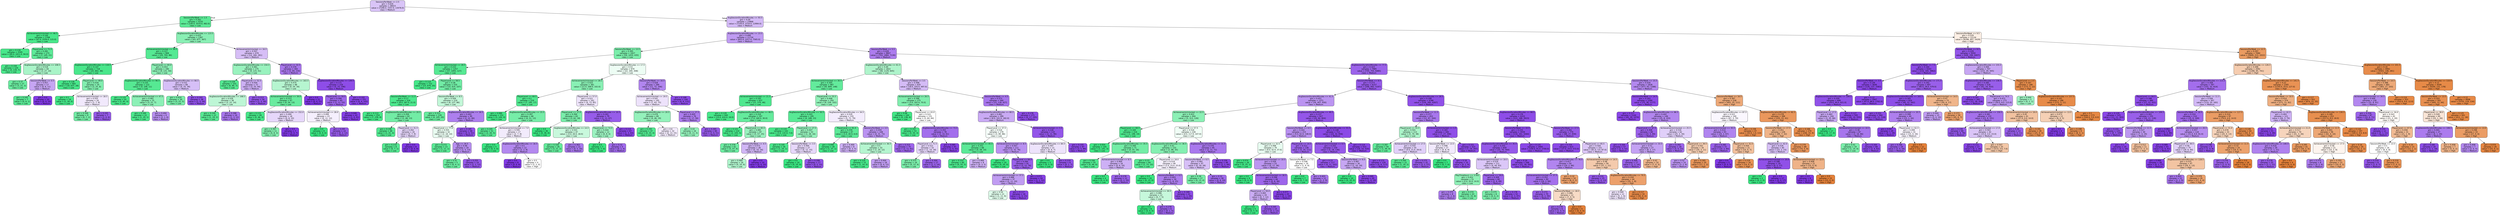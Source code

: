 digraph Tree {
node [shape=box, style="filled, rounded", color="black", fontname="helvetica"] ;
edge [fontname="helvetica"] ;
0 [label="SessionsPerWeek <= 2.5\ngini = 0.634\nsamples = 28023\nvalue = [7290.0, 7257.0, 13476.0]\nclass = Medium", fillcolor="#d9c4f7"] ;
1 [label="SessionsPerWeek <= 1.5\ngini = 0.262\nsamples = 4155\nvalue = [140.0, 3533.0, 482.0]\nclass = Low", fillcolor="#5be996"] ;
0 -> 1 [labeldistance=2.5, labelangle=45, headlabel="True"] ;
2 [label="AchievementsUnlocked <= 46.5\ngini = 0.144\nsamples = 2768\nvalue = [97.0, 2556.0, 115.0]\nclass = Low", fillcolor="#49e78b"] ;
1 -> 2 ;
3 [label="gini = 0.134\nsamples = 2595\nvalue = [90.0, 2411.0, 94.0]\nclass = Low", fillcolor="#48e78a"] ;
2 -> 3 ;
4 [label="PlayerLevel <= 71.5\ngini = 0.281\nsamples = 173\nvalue = [7, 145, 21]\nclass = Low", fillcolor="#5dea98"] ;
2 -> 4 ;
5 [label="gini = 0.159\nsamples = 129\nvalue = [4, 118, 7]\nclass = Low", fillcolor="#4be78c"] ;
4 -> 5 ;
6 [label="AvgSessionDurationMinutes <= 108.5\ngini = 0.518\nsamples = 44\nvalue = [3, 27, 14]\nclass = Low", fillcolor="#a9f4c8"] ;
4 -> 6 ;
7 [label="gini = 0.37\nsamples = 27\nvalue = [3, 21, 3]\nclass = Low", fillcolor="#6aeca0"] ;
6 -> 7 ;
8 [label="SessionsPerWeek <= 0.5\ngini = 0.457\nsamples = 17\nvalue = [0, 6, 11]\nclass = Medium", fillcolor="#c6a5f3"] ;
6 -> 8 ;
9 [label="gini = 0.245\nsamples = 7\nvalue = [0, 6, 1]\nclass = Low", fillcolor="#5ae996"] ;
8 -> 9 ;
10 [label="gini = 0.0\nsamples = 10\nvalue = [0, 0, 10]\nclass = Medium", fillcolor="#8139e5"] ;
8 -> 10 ;
11 [label="AvgSessionDurationMinutes <= 123.5\ngini = 0.433\nsamples = 1387\nvalue = [43, 977, 367]\nclass = Low", fillcolor="#89efb4"] ;
1 -> 11 ;
12 [label="AchievementsUnlocked <= 39.5\ngini = 0.227\nsamples = 908\nvalue = [29, 793, 86]\nclass = Low", fillcolor="#55e993"] ;
11 -> 12 ;
13 [label="AvgSessionDurationMinutes <= 118.5\ngini = 0.147\nsamples = 718\nvalue = [20, 662, 36]\nclass = Low", fillcolor="#49e78b"] ;
12 -> 13 ;
14 [label="gini = 0.128\nsamples = 683\nvalue = [18, 637, 28]\nclass = Low", fillcolor="#47e78a"] ;
13 -> 14 ;
15 [label="PlayerLevel <= 49.0\ngini = 0.434\nsamples = 35\nvalue = [2, 25, 8]\nclass = Low", fillcolor="#82efb0"] ;
13 -> 15 ;
16 [label="gini = 0.1\nsamples = 19\nvalue = [1, 18, 0]\nclass = Low", fillcolor="#44e688"] ;
15 -> 16 ;
17 [label="AchievementsUnlocked <= 18.5\ngini = 0.555\nsamples = 16\nvalue = [1, 7, 8]\nclass = Medium", fillcolor="#f1e9fc"] ;
15 -> 17 ;
18 [label="gini = 0.346\nsamples = 9\nvalue = [0, 7, 2]\nclass = Low", fillcolor="#72eca5"] ;
17 -> 18 ;
19 [label="gini = 0.245\nsamples = 7\nvalue = [1, 0, 6]\nclass = Medium", fillcolor="#965ae9"] ;
17 -> 19 ;
20 [label="PlayerLevel <= 60.0\ngini = 0.453\nsamples = 190\nvalue = [9, 131, 50]\nclass = Low", fillcolor="#8cf0b6"] ;
12 -> 20 ;
21 [label="AvgSessionDurationMinutes <= 96.5\ngini = 0.235\nsamples = 122\nvalue = [5, 106, 11]\nclass = Low", fillcolor="#56e993"] ;
20 -> 21 ;
22 [label="gini = 0.125\nsamples = 91\nvalue = [2, 85, 4]\nclass = Low", fillcolor="#47e78a"] ;
21 -> 22 ;
23 [label="AchievementsUnlocked <= 47.5\ngini = 0.481\nsamples = 31\nvalue = [3, 21, 7]\nclass = Low", fillcolor="#8cf0b6"] ;
21 -> 23 ;
24 [label="gini = 0.169\nsamples = 22\nvalue = [1, 20, 1]\nclass = Low", fillcolor="#4ce78d"] ;
23 -> 24 ;
25 [label="gini = 0.494\nsamples = 9\nvalue = [2, 1, 6]\nclass = Medium", fillcolor="#b78ef0"] ;
23 -> 25 ;
26 [label="AvgSessionDurationMinutes <= 66.5\ngini = 0.532\nsamples = 68\nvalue = [4, 25, 39]\nclass = Medium", fillcolor="#d6bff7"] ;
20 -> 26 ;
27 [label="gini = 0.424\nsamples = 30\nvalue = [3, 22, 5]\nclass = Low", fillcolor="#78eda9"] ;
26 -> 27 ;
28 [label="gini = 0.193\nsamples = 38\nvalue = [1, 3, 34]\nclass = Medium", fillcolor="#8f50e8"] ;
26 -> 28 ;
29 [label="AchievementsUnlocked <= 16.5\ngini = 0.507\nsamples = 479\nvalue = [14, 184, 281]\nclass = Medium", fillcolor="#d6bef6"] ;
11 -> 29 ;
30 [label="AvgSessionDurationMinutes <= 154.5\ngini = 0.481\nsamples = 175\nvalue = [9, 115, 51]\nclass = Low", fillcolor="#99f2be"] ;
29 -> 30 ;
31 [label="gini = 0.228\nsamples = 103\nvalue = [6, 90, 7]\nclass = Low", fillcolor="#54e992"] ;
30 -> 31 ;
32 [label="PlayerLevel <= 52.5\ngini = 0.504\nsamples = 72\nvalue = [3, 25, 44]\nclass = Medium", fillcolor="#ccaff4"] ;
30 -> 32 ;
33 [label="AvgSessionDurationMinutes <= 168.5\ngini = 0.526\nsamples = 38\nvalue = [2, 22, 14]\nclass = Low", fillcolor="#bdf6d5"] ;
32 -> 33 ;
34 [label="gini = 0.244\nsamples = 22\nvalue = [1, 19, 2]\nclass = Low", fillcolor="#57e994"] ;
33 -> 34 ;
35 [label="gini = 0.398\nsamples = 16\nvalue = [1, 3, 12]\nclass = Medium", fillcolor="#a876ed"] ;
33 -> 35 ;
36 [label="gini = 0.213\nsamples = 34\nvalue = [1, 3, 30]\nclass = Medium", fillcolor="#9153e8"] ;
32 -> 36 ;
37 [label="PlayerLevel <= 32.5\ngini = 0.376\nsamples = 304\nvalue = [5, 69, 230]\nclass = Medium", fillcolor="#a977ed"] ;
29 -> 37 ;
38 [label="AvgSessionDurationMinutes <= 163.5\ngini = 0.474\nsamples = 88\nvalue = [0, 54, 34]\nclass = Low", fillcolor="#b6f5d0"] ;
37 -> 38 ;
39 [label="AchievementsUnlocked <= 39.0\ngini = 0.313\nsamples = 67\nvalue = [0, 54, 13]\nclass = Low", fillcolor="#69eb9f"] ;
38 -> 39 ;
40 [label="gini = 0.115\nsamples = 49\nvalue = [0, 46, 3]\nclass = Low", fillcolor="#46e789"] ;
39 -> 40 ;
41 [label="AvgSessionDurationMinutes <= 152.0\ngini = 0.494\nsamples = 18\nvalue = [0, 8, 10]\nclass = Medium", fillcolor="#e6d7fa"] ;
39 -> 41 ;
42 [label="gini = 0.397\nsamples = 11\nvalue = [0, 8, 3]\nclass = Low", fillcolor="#83efb0"] ;
41 -> 42 ;
43 [label="gini = 0.0\nsamples = 7\nvalue = [0, 0, 7]\nclass = Medium", fillcolor="#8139e5"] ;
41 -> 43 ;
44 [label="gini = 0.0\nsamples = 21\nvalue = [0, 0, 21]\nclass = Medium", fillcolor="#8139e5"] ;
38 -> 44 ;
45 [label="AvgSessionDurationMinutes <= 139.5\ngini = 0.171\nsamples = 216\nvalue = [5, 15, 196]\nclass = Medium", fillcolor="#8e4de8"] ;
37 -> 45 ;
46 [label="PlayerLevel <= 59.5\ngini = 0.306\nsamples = 65\nvalue = [1, 11, 53]\nclass = Medium", fillcolor="#9d65eb"] ;
45 -> 46 ;
47 [label="AchievementsUnlocked <= 28.0\ngini = 0.499\nsamples = 23\nvalue = [0, 11, 12]\nclass = Medium", fillcolor="#f5effd"] ;
46 -> 47 ;
48 [label="gini = 0.0\nsamples = 9\nvalue = [0, 9, 0]\nclass = Low", fillcolor="#39e581"] ;
47 -> 48 ;
49 [label="gini = 0.245\nsamples = 14\nvalue = [0, 2, 12]\nclass = Medium", fillcolor="#965ae9"] ;
47 -> 49 ;
50 [label="gini = 0.046\nsamples = 42\nvalue = [1, 0, 41]\nclass = Medium", fillcolor="#843ee6"] ;
46 -> 50 ;
51 [label="gini = 0.102\nsamples = 151\nvalue = [4, 4, 143]\nclass = Medium", fillcolor="#8844e6"] ;
45 -> 51 ;
52 [label="AvgSessionDurationMinutes <= 93.5\ngini = 0.59\nsamples = 23868\nvalue = [7150.0, 3724.0, 12994.0]\nclass = Medium", fillcolor="#d3baf6"] ;
0 -> 52 [labeldistance=2.5, labelangle=-45, headlabel="False"] ;
53 [label="AvgSessionDurationMinutes <= 23.5\ngini = 0.499\nsamples = 11734\nvalue = [852.0, 3317.0, 7565.0]\nclass = Medium", fillcolor="#bf9bf2"] ;
52 -> 53 ;
54 [label="SessionsPerWeek <= 13.5\ngini = 0.395\nsamples = 1927\nvalue = [59, 1433, 435]\nclass = Low", fillcolor="#7beeab"] ;
53 -> 54 ;
55 [label="AchievementsUnlocked <= 28.5\ngini = 0.233\nsamples = 1257\nvalue = [37, 1093, 127]\nclass = Low", fillcolor="#56e993"] ;
54 -> 55 ;
56 [label="gini = 0.114\nsamples = 722\nvalue = [23, 679, 20]\nclass = Low", fillcolor="#45e789"] ;
55 -> 56 ;
57 [label="PlayerLevel <= 58.5\ngini = 0.36\nsamples = 535\nvalue = [14, 414, 107]\nclass = Low", fillcolor="#71eca5"] ;
55 -> 57 ;
58 [label="SessionsPerWeek <= 11.5\ngini = 0.17\nsamples = 316\nvalue = [8.0, 287.0, 21.0]\nclass = Low", fillcolor="#4ce88d"] ;
57 -> 58 ;
59 [label="gini = 0.113\nsamples = 254\nvalue = [7, 239, 8]\nclass = Low", fillcolor="#45e789"] ;
58 -> 59 ;
60 [label="AvgSessionDurationMinutes <= 20.5\ngini = 0.356\nsamples = 62\nvalue = [1, 48, 13]\nclass = Low", fillcolor="#72eca5"] ;
58 -> 60 ;
61 [label="gini = 0.198\nsamples = 46\nvalue = [1, 41, 4]\nclass = Low", fillcolor="#51e890"] ;
60 -> 61 ;
62 [label="PlayerLevel <= 31.5\ngini = 0.492\nsamples = 16\nvalue = [0, 7, 9]\nclass = Medium", fillcolor="#e3d3f9"] ;
60 -> 62 ;
63 [label="gini = 0.219\nsamples = 8\nvalue = [0, 7, 1]\nclass = Low", fillcolor="#55e993"] ;
62 -> 63 ;
64 [label="gini = 0.0\nsamples = 8\nvalue = [0, 0, 8]\nclass = Medium", fillcolor="#8139e5"] ;
62 -> 64 ;
65 [label="SessionsPerWeek <= 8.5\ngini = 0.509\nsamples = 219\nvalue = [6, 127, 86]\nclass = Low", fillcolor="#c2f7d8"] ;
57 -> 65 ;
66 [label="gini = 0.312\nsamples = 129\nvalue = [4, 105, 20]\nclass = Low", fillcolor="#65eb9d"] ;
65 -> 66 ;
67 [label="AvgSessionDurationMinutes <= 16.5\ngini = 0.402\nsamples = 90\nvalue = [2, 22, 66]\nclass = Medium", fillcolor="#ad7fee"] ;
65 -> 67 ;
68 [label="PlayerLevel <= 77.0\ngini = 0.555\nsamples = 32\nvalue = [2, 16, 14]\nclass = Low", fillcolor="#e9fcf1"] ;
67 -> 68 ;
69 [label="gini = 0.272\nsamples = 13\nvalue = [1, 11, 1]\nclass = Low", fillcolor="#5ae996"] ;
68 -> 69 ;
70 [label="Age <= 26.5\ngini = 0.46\nsamples = 19\nvalue = [1, 5, 13]\nclass = Medium", fillcolor="#b78ef0"] ;
68 -> 70 ;
71 [label="gini = 0.32\nsamples = 5\nvalue = [0, 4, 1]\nclass = Low", fillcolor="#6aeca0"] ;
70 -> 71 ;
72 [label="gini = 0.255\nsamples = 14\nvalue = [1, 1, 12]\nclass = Medium", fillcolor="#9457e9"] ;
70 -> 72 ;
73 [label="gini = 0.185\nsamples = 58\nvalue = [0, 6, 52]\nclass = Medium", fillcolor="#9050e8"] ;
67 -> 73 ;
74 [label="AvgSessionDurationMinutes <= 17.5\ngini = 0.53\nsamples = 670\nvalue = [22, 340, 308]\nclass = Low", fillcolor="#edfdf4"] ;
54 -> 74 ;
75 [label="AchievementsUnlocked <= 28.5\ngini = 0.433\nsamples = 381\nvalue = [11.0, 268.0, 102.0]\nclass = Low", fillcolor="#89f0b4"] ;
74 -> 75 ;
76 [label="PlayerLevel <= 69.5\ngini = 0.2\nsamples = 219\nvalue = [7, 195, 17]\nclass = Low", fillcolor="#51e890"] ;
75 -> 76 ;
77 [label="gini = 0.089\nsamples = 151\nvalue = [3, 144, 4]\nclass = Low", fillcolor="#42e687"] ;
76 -> 77 ;
78 [label="AvgSessionDurationMinutes <= 15.5\ngini = 0.397\nsamples = 68\nvalue = [4, 51, 13]\nclass = Low", fillcolor="#76eda8"] ;
76 -> 78 ;
79 [label="gini = 0.245\nsamples = 51\nvalue = [2, 44, 5]\nclass = Low", fillcolor="#57e994"] ;
78 -> 79 ;
80 [label="AchievementsUnlocked <= 7.0\ngini = 0.595\nsamples = 17\nvalue = [2, 7, 8]\nclass = Medium", fillcolor="#f2ebfc"] ;
78 -> 80 ;
81 [label="gini = 0.0\nsamples = 5\nvalue = [0, 5, 0]\nclass = Low", fillcolor="#39e581"] ;
80 -> 81 ;
82 [label="AvgSessionDurationMinutes <= 16.5\ngini = 0.5\nsamples = 12\nvalue = [2, 2, 8]\nclass = Medium", fillcolor="#b388ef"] ;
80 -> 82 ;
83 [label="gini = 0.0\nsamples = 8\nvalue = [0, 0, 8]\nclass = Medium", fillcolor="#8139e5"] ;
82 -> 83 ;
84 [label="gini = 0.5\nsamples = 4\nvalue = [2, 2, 0]\nclass = High", fillcolor="#ffffff"] ;
82 -> 84 ;
85 [label="PlayerLevel <= 57.0\ngini = 0.521\nsamples = 162\nvalue = [4, 73, 85]\nclass = Medium", fillcolor="#eee4fb"] ;
75 -> 85 ;
86 [label="PlayerLevel <= 27.0\ngini = 0.394\nsamples = 83\nvalue = [3, 62, 18]\nclass = Low", fillcolor="#79edaa"] ;
85 -> 86 ;
87 [label="gini = 0.0\nsamples = 36\nvalue = [0, 36, 0]\nclass = Low", fillcolor="#39e581"] ;
86 -> 87 ;
88 [label="AvgSessionDurationMinutes <= 14.5\ngini = 0.543\nsamples = 47\nvalue = [3.0, 26.0, 18.0]\nclass = Low", fillcolor="#c8f8dc"] ;
86 -> 88 ;
89 [label="gini = 0.328\nsamples = 26\nvalue = [3, 21, 2]\nclass = Low", fillcolor="#64eb9c"] ;
88 -> 89 ;
90 [label="gini = 0.363\nsamples = 21\nvalue = [0, 5, 16]\nclass = Medium", fillcolor="#a877ed"] ;
88 -> 90 ;
91 [label="AvgSessionDurationMinutes <= 10.5\ngini = 0.261\nsamples = 79\nvalue = [1, 11, 67]\nclass = Medium", fillcolor="#975cea"] ;
85 -> 91 ;
92 [label="PlayerLevel <= 72.5\ngini = 0.444\nsamples = 12\nvalue = [0, 8, 4]\nclass = Low", fillcolor="#9cf2c0"] ;
91 -> 92 ;
93 [label="gini = 0.0\nsamples = 7\nvalue = [0, 7, 0]\nclass = Low", fillcolor="#39e581"] ;
92 -> 93 ;
94 [label="gini = 0.32\nsamples = 5\nvalue = [0, 1, 4]\nclass = Medium", fillcolor="#a06aec"] ;
92 -> 94 ;
95 [label="gini = 0.114\nsamples = 67\nvalue = [1, 3, 63]\nclass = Medium", fillcolor="#8945e7"] ;
91 -> 95 ;
96 [label="SessionsPerWeek <= 16.5\ngini = 0.428\nsamples = 289\nvalue = [11, 72, 206]\nclass = Medium", fillcolor="#b185ef"] ;
74 -> 96 ;
97 [label="AchievementsUnlocked <= 19.5\ngini = 0.541\nsamples = 145\nvalue = [7, 63, 75]\nclass = Medium", fillcolor="#ede2fb"] ;
96 -> 97 ;
98 [label="AvgSessionDurationMinutes <= 20.5\ngini = 0.476\nsamples = 69\nvalue = [4, 46, 19]\nclass = Low", fillcolor="#94f1bb"] ;
97 -> 98 ;
99 [label="gini = 0.193\nsamples = 37\nvalue = [0, 33, 4]\nclass = Low", fillcolor="#51e890"] ;
98 -> 99 ;
100 [label="gini = 0.6\nsamples = 32\nvalue = [4, 13, 15]\nclass = Medium", fillcolor="#f2eafc"] ;
98 -> 100 ;
101 [label="PlayerLevel <= 27.5\ngini = 0.405\nsamples = 76\nvalue = [3, 17, 56]\nclass = Medium", fillcolor="#ac7cee"] ;
97 -> 101 ;
102 [label="gini = 0.43\nsamples = 16\nvalue = [0, 11, 5]\nclass = Low", fillcolor="#93f1ba"] ;
101 -> 102 ;
103 [label="gini = 0.265\nsamples = 60\nvalue = [3, 6, 51]\nclass = Medium", fillcolor="#965ae9"] ;
101 -> 103 ;
104 [label="gini = 0.168\nsamples = 144\nvalue = [4, 9, 131]\nclass = Medium", fillcolor="#8d4ce8"] ;
96 -> 104 ;
105 [label="SessionsPerWeek <= 5.5\ngini = 0.428\nsamples = 9807\nvalue = [793, 1884, 7130]\nclass = Medium", fillcolor="#ac7cee"] ;
53 -> 105 ;
106 [label="AvgSessionDurationMinutes <= 61.5\ngini = 0.49\nsamples = 1822\nvalue = [48, 1129, 645]\nclass = Low", fillcolor="#aef4cb"] ;
105 -> 106 ;
107 [label="AchievementsUnlocked <= 30.5\ngini = 0.305\nsamples = 987\nvalue = [30, 809, 148]\nclass = Low", fillcolor="#63eb9c"] ;
106 -> 107 ;
108 [label="AchievementsUnlocked <= 21.5\ngini = 0.193\nsamples = 637\nvalue = [21, 570, 46]\nclass = Low", fillcolor="#4fe88f"] ;
107 -> 108 ;
109 [label="gini = 0.129\nsamples = 440\nvalue = [14.0, 410.0, 16.0]\nclass = Low", fillcolor="#47e78a"] ;
108 -> 109 ;
110 [label="AvgSessionDurationMinutes <= 46.5\ngini = 0.316\nsamples = 197\nvalue = [7.0, 160.0, 30.0]\nclass = Low", fillcolor="#65eb9d"] ;
108 -> 110 ;
111 [label="gini = 0.121\nsamples = 110\nvalue = [2, 103, 5]\nclass = Low", fillcolor="#46e789"] ;
110 -> 111 ;
112 [label="PlayerLevel <= 65.5\ngini = 0.485\nsamples = 87\nvalue = [5, 57, 25]\nclass = Low", fillcolor="#99f2be"] ;
110 -> 112 ;
113 [label="gini = 0.378\nsamples = 61\nvalue = [5, 47, 9]\nclass = Low", fillcolor="#6eeca3"] ;
112 -> 113 ;
114 [label="SessionsPerWeek <= 4.5\ngini = 0.473\nsamples = 26\nvalue = [0, 10, 16]\nclass = Medium", fillcolor="#d0b5f5"] ;
112 -> 114 ;
115 [label="gini = 0.469\nsamples = 16\nvalue = [0, 10, 6]\nclass = Low", fillcolor="#b0f5cd"] ;
114 -> 115 ;
116 [label="gini = 0.0\nsamples = 10\nvalue = [0, 0, 10]\nclass = Medium", fillcolor="#8139e5"] ;
114 -> 116 ;
117 [label="PlayerLevel <= 55.5\ngini = 0.448\nsamples = 350\nvalue = [9, 239, 102]\nclass = Low", fillcolor="#92f1b9"] ;
107 -> 117 ;
118 [label="AvgSessionDurationMinutes <= 50.5\ngini = 0.243\nsamples = 195\nvalue = [4, 168, 23]\nclass = Low", fillcolor="#58e995"] ;
117 -> 118 ;
119 [label="gini = 0.133\nsamples = 142\nvalue = [3.0, 132.0, 7.0]\nclass = Low", fillcolor="#48e78a"] ;
118 -> 119 ;
120 [label="PlayerLevel <= 27.5\ngini = 0.447\nsamples = 53\nvalue = [1, 36, 16]\nclass = Low", fillcolor="#94f1bb"] ;
118 -> 120 ;
121 [label="gini = 0.145\nsamples = 26\nvalue = [1, 24, 1]\nclass = Low", fillcolor="#49e78b"] ;
120 -> 121 ;
122 [label="SessionsPerWeek <= 3.5\ngini = 0.494\nsamples = 27\nvalue = [0, 12, 15]\nclass = Medium", fillcolor="#e6d7fa"] ;
120 -> 122 ;
123 [label="gini = 0.0\nsamples = 10\nvalue = [0, 10, 0]\nclass = Low", fillcolor="#39e581"] ;
122 -> 123 ;
124 [label="gini = 0.208\nsamples = 17\nvalue = [0, 2, 15]\nclass = Medium", fillcolor="#9253e8"] ;
122 -> 124 ;
125 [label="AvgSessionDurationMinutes <= 34.5\ngini = 0.529\nsamples = 155\nvalue = [5, 71, 79]\nclass = Medium", fillcolor="#f3ecfd"] ;
117 -> 125 ;
126 [label="PlayerLevel <= 91.0\ngini = 0.259\nsamples = 47\nvalue = [1.0, 40.0, 6.0]\nclass = Low", fillcolor="#5be997"] ;
125 -> 126 ;
127 [label="gini = 0.099\nsamples = 39\nvalue = [1, 37, 1]\nclass = Low", fillcolor="#43e688"] ;
126 -> 127 ;
128 [label="gini = 0.469\nsamples = 8\nvalue = [0, 3, 5]\nclass = Medium", fillcolor="#cdb0f5"] ;
126 -> 128 ;
129 [label="SessionsPerWeek <= 3.5\ngini = 0.459\nsamples = 108\nvalue = [4, 31, 73]\nclass = Medium", fillcolor="#ba93f1"] ;
125 -> 129 ;
130 [label="AchievementsUnlocked <= 36.5\ngini = 0.5\nsamples = 33\nvalue = [1, 20, 12]\nclass = Low", fillcolor="#b4f5cf"] ;
129 -> 130 ;
131 [label="gini = 0.124\nsamples = 15\nvalue = [1, 14, 0]\nclass = Low", fillcolor="#47e78a"] ;
130 -> 131 ;
132 [label="gini = 0.444\nsamples = 18\nvalue = [0, 6, 12]\nclass = Medium", fillcolor="#c09cf2"] ;
130 -> 132 ;
133 [label="gini = 0.315\nsamples = 75\nvalue = [3, 11, 61]\nclass = Medium", fillcolor="#9d64eb"] ;
129 -> 133 ;
134 [label="SessionsPerWeek <= 3.5\ngini = 0.498\nsamples = 835\nvalue = [18.0, 320.0, 497.0]\nclass = Medium", fillcolor="#d4bbf6"] ;
106 -> 134 ;
135 [label="AchievementsUnlocked <= 26.5\ngini = 0.396\nsamples = 275\nvalue = [3.0, 202.0, 70.0]\nclass = Low", fillcolor="#80eeae"] ;
134 -> 135 ;
136 [label="gini = 0.08\nsamples = 144\nvalue = [0, 138, 6]\nclass = Low", fillcolor="#42e686"] ;
135 -> 136 ;
137 [label="PlayerLevel <= 43.0\ngini = 0.522\nsamples = 131\nvalue = [3, 64, 64]\nclass = Low", fillcolor="#ffffff"] ;
135 -> 137 ;
138 [label="gini = 0.107\nsamples = 53\nvalue = [0, 50, 3]\nclass = Low", fillcolor="#45e789"] ;
137 -> 138 ;
139 [label="AvgSessionDurationMinutes <= 73.5\ngini = 0.355\nsamples = 78\nvalue = [3, 14, 61]\nclass = Medium", fillcolor="#a26eec"] ;
137 -> 139 ;
140 [label="PlayerLevel <= 71.5\ngini = 0.522\nsamples = 33\nvalue = [1, 14, 18]\nclass = Medium", fillcolor="#e4d5fa"] ;
139 -> 140 ;
141 [label="gini = 0.375\nsamples = 16\nvalue = [0, 12, 4]\nclass = Low", fillcolor="#7beeab"] ;
140 -> 141 ;
142 [label="gini = 0.304\nsamples = 17\nvalue = [1, 2, 14]\nclass = Medium", fillcolor="#9a61ea"] ;
140 -> 142 ;
143 [label="gini = 0.085\nsamples = 45\nvalue = [2, 0, 43]\nclass = Medium", fillcolor="#8742e6"] ;
139 -> 143 ;
144 [label="SessionsPerWeek <= 4.5\ngini = 0.373\nsamples = 560\nvalue = [15, 118, 427]\nclass = Medium", fillcolor="#a775ed"] ;
134 -> 144 ;
145 [label="AvgSessionDurationMinutes <= 80.5\ngini = 0.481\nsamples = 289\nvalue = [6.0, 101.0, 182.0]\nclass = Medium", fillcolor="#c9aaf4"] ;
144 -> 145 ;
146 [label="PlayerLevel <= 37.5\ngini = 0.516\nsamples = 179\nvalue = [3, 90, 86]\nclass = Low", fillcolor="#f6fefa"] ;
145 -> 146 ;
147 [label="AchievementsUnlocked <= 45.5\ngini = 0.251\nsamples = 68\nvalue = [0, 58, 10]\nclass = Low", fillcolor="#5be997"] ;
146 -> 147 ;
148 [label="gini = 0.153\nsamples = 60\nvalue = [0, 55, 5]\nclass = Low", fillcolor="#4be78c"] ;
147 -> 148 ;
149 [label="gini = 0.469\nsamples = 8\nvalue = [0, 3, 5]\nclass = Medium", fillcolor="#cdb0f5"] ;
147 -> 149 ;
150 [label="AchievementsUnlocked <= 8.5\ngini = 0.447\nsamples = 111\nvalue = [3, 32, 76]\nclass = Medium", fillcolor="#b991f1"] ;
146 -> 150 ;
151 [label="gini = 0.0\nsamples = 20\nvalue = [0, 20, 0]\nclass = Low", fillcolor="#39e581"] ;
150 -> 151 ;
152 [label="PlayerLevel <= 64.5\ngini = 0.284\nsamples = 91\nvalue = [3, 12, 76]\nclass = Medium", fillcolor="#995fea"] ;
150 -> 152 ;
153 [label="AchievementsUnlocked <= 37.5\ngini = 0.488\nsamples = 37\nvalue = [2, 11, 24]\nclass = Medium", fillcolor="#c09cf2"] ;
152 -> 153 ;
154 [label="gini = 0.54\nsamples = 21\nvalue = [1, 11, 9]\nclass = Low", fillcolor="#defbea"] ;
153 -> 154 ;
155 [label="gini = 0.117\nsamples = 16\nvalue = [1, 0, 15]\nclass = Medium", fillcolor="#8946e7"] ;
153 -> 155 ;
156 [label="gini = 0.072\nsamples = 54\nvalue = [1, 1, 52]\nclass = Medium", fillcolor="#8640e6"] ;
152 -> 156 ;
157 [label="AchievementsUnlocked <= 5.5\ngini = 0.228\nsamples = 110\nvalue = [3, 11, 96]\nclass = Medium", fillcolor="#9355e9"] ;
145 -> 157 ;
158 [label="AvgSessionDurationMinutes <= 84.5\ngini = 0.497\nsamples = 13\nvalue = [0, 6, 7]\nclass = Medium", fillcolor="#ede3fb"] ;
157 -> 158 ;
159 [label="gini = 0.0\nsamples = 5\nvalue = [0, 5, 0]\nclass = Low", fillcolor="#39e581"] ;
158 -> 159 ;
160 [label="gini = 0.219\nsamples = 8\nvalue = [0, 1, 7]\nclass = Medium", fillcolor="#9355e9"] ;
158 -> 160 ;
161 [label="gini = 0.155\nsamples = 97\nvalue = [3, 5, 89]\nclass = Medium", fillcolor="#8c4ae7"] ;
157 -> 161 ;
162 [label="gini = 0.178\nsamples = 271\nvalue = [9, 17, 245]\nclass = Medium", fillcolor="#8e4de8"] ;
144 -> 162 ;
163 [label="AvgSessionDurationMinutes <= 77.5\ngini = 0.323\nsamples = 7985\nvalue = [745, 755, 6485]\nclass = Medium", fillcolor="#9b62ea"] ;
105 -> 163 ;
164 [label="SessionsPerWeek <= 8.5\ngini = 0.273\nsamples = 6157\nvalue = [268, 692, 5197]\nclass = Medium", fillcolor="#975cea"] ;
163 -> 164 ;
165 [label="AvgSessionDurationMinutes <= 41.5\ngini = 0.451\nsamples = 1371\nvalue = [34, 407, 930]\nclass = Medium", fillcolor="#bb94f1"] ;
164 -> 165 ;
166 [label="AchievementsUnlocked <= 22.5\ngini = 0.422\nsamples = 444\nvalue = [5, 313, 126]\nclass = Low", fillcolor="#8bf0b5"] ;
165 -> 166 ;
167 [label="PlayerLevel <= 68.5\ngini = 0.169\nsamples = 216\nvalue = [1, 196, 19]\nclass = Low", fillcolor="#4de88e"] ;
166 -> 167 ;
168 [label="gini = 0.054\nsamples = 145\nvalue = [1, 141, 3]\nclass = Low", fillcolor="#3fe685"] ;
167 -> 168 ;
169 [label="AvgSessionDurationMinutes <= 35.5\ngini = 0.349\nsamples = 71\nvalue = [0, 55, 16]\nclass = Low", fillcolor="#73eda6"] ;
167 -> 169 ;
170 [label="gini = 0.194\nsamples = 55\nvalue = [0, 49, 6]\nclass = Low", fillcolor="#51e890"] ;
169 -> 170 ;
171 [label="AchievementsUnlocked <= 8.5\ngini = 0.469\nsamples = 16\nvalue = [0, 6, 10]\nclass = Medium", fillcolor="#cdb0f5"] ;
169 -> 171 ;
172 [label="gini = 0.0\nsamples = 4\nvalue = [0, 4, 0]\nclass = Low", fillcolor="#39e581"] ;
171 -> 172 ;
173 [label="gini = 0.278\nsamples = 12\nvalue = [0, 2, 10]\nclass = Medium", fillcolor="#9a61ea"] ;
171 -> 173 ;
174 [label="PlayerLevel <= 57.5\ngini = 0.516\nsamples = 228\nvalue = [4.0, 117.0, 107.0]\nclass = Low", fillcolor="#effdf5"] ;
166 -> 174 ;
175 [label="AvgSessionDurationMinutes <= 36.5\ngini = 0.41\nsamples = 133\nvalue = [2, 96, 35]\nclass = Low", fillcolor="#84efb1"] ;
174 -> 175 ;
176 [label="gini = 0.23\nsamples = 84\nvalue = [1, 73, 10]\nclass = Low", fillcolor="#56e994"] ;
175 -> 176 ;
177 [label="PlayerLevel <= 18.0\ngini = 0.519\nsamples = 49\nvalue = [1.0, 23.0, 25.0]\nclass = Medium", fillcolor="#f5f0fd"] ;
175 -> 177 ;
178 [label="gini = 0.0\nsamples = 15\nvalue = [0, 15, 0]\nclass = Low", fillcolor="#39e581"] ;
177 -> 178 ;
179 [label="SessionsPerWeek <= 6.5\ngini = 0.403\nsamples = 34\nvalue = [1, 8, 25]\nclass = Medium", fillcolor="#ad7eee"] ;
177 -> 179 ;
180 [label="AchievementsUnlocked <= 39.5\ngini = 0.486\nsamples = 12\nvalue = [0, 7, 5]\nclass = Low", fillcolor="#c6f8db"] ;
179 -> 180 ;
181 [label="gini = 0.0\nsamples = 6\nvalue = [0, 6, 0]\nclass = Low", fillcolor="#39e581"] ;
180 -> 181 ;
182 [label="gini = 0.278\nsamples = 6\nvalue = [0, 1, 5]\nclass = Medium", fillcolor="#9a61ea"] ;
180 -> 182 ;
183 [label="gini = 0.169\nsamples = 22\nvalue = [1, 1, 20]\nclass = Medium", fillcolor="#8d4ce7"] ;
179 -> 183 ;
184 [label="AvgSessionDurationMinutes <= 31.5\ngini = 0.376\nsamples = 95\nvalue = [2, 21, 72]\nclass = Medium", fillcolor="#a877ed"] ;
174 -> 184 ;
185 [label="SessionsPerWeek <= 6.5\ngini = 0.482\nsamples = 47\nvalue = [0, 19, 28]\nclass = Medium", fillcolor="#d7bff7"] ;
184 -> 185 ;
186 [label="gini = 0.36\nsamples = 17\nvalue = [0, 13, 4]\nclass = Low", fillcolor="#76eda8"] ;
185 -> 186 ;
187 [label="gini = 0.32\nsamples = 30\nvalue = [0, 6, 24]\nclass = Medium", fillcolor="#a06aec"] ;
185 -> 187 ;
188 [label="gini = 0.156\nsamples = 48\nvalue = [2, 2, 44]\nclass = Medium", fillcolor="#8c4ae7"] ;
184 -> 188 ;
189 [label="AvgSessionDurationMinutes <= 49.5\ngini = 0.237\nsamples = 927\nvalue = [29, 94, 804]\nclass = Medium", fillcolor="#9456e9"] ;
165 -> 189 ;
190 [label="SessionsPerWeek <= 6.5\ngini = 0.442\nsamples = 215\nvalue = [5.0, 62.0, 148.0]\nclass = Medium", fillcolor="#b890f0"] ;
189 -> 190 ;
191 [label="PlayerLevel <= 32.5\ngini = 0.498\nsamples = 79\nvalue = [0.0, 42.0, 37.0]\nclass = Low", fillcolor="#e7fcf0"] ;
190 -> 191 ;
192 [label="gini = 0.074\nsamples = 26\nvalue = [0, 25, 1]\nclass = Low", fillcolor="#41e686"] ;
191 -> 192 ;
193 [label="AchievementsUnlocked <= 10.5\ngini = 0.436\nsamples = 53\nvalue = [0, 17, 36]\nclass = Medium", fillcolor="#bc96f1"] ;
191 -> 193 ;
194 [label="gini = 0.0\nsamples = 9\nvalue = [0, 9, 0]\nclass = Low", fillcolor="#39e581"] ;
193 -> 194 ;
195 [label="AchievementsUnlocked <= 30.5\ngini = 0.298\nsamples = 44\nvalue = [0, 8, 36]\nclass = Medium", fillcolor="#9d65eb"] ;
193 -> 195 ;
196 [label="PlayerLevel <= 50.0\ngini = 0.465\nsamples = 19\nvalue = [0, 7, 12]\nclass = Medium", fillcolor="#caacf4"] ;
195 -> 196 ;
197 [label="gini = 0.0\nsamples = 5\nvalue = [0, 5, 0]\nclass = Low", fillcolor="#39e581"] ;
196 -> 197 ;
198 [label="gini = 0.245\nsamples = 14\nvalue = [0, 2, 12]\nclass = Medium", fillcolor="#965ae9"] ;
196 -> 198 ;
199 [label="gini = 0.077\nsamples = 25\nvalue = [0, 1, 24]\nclass = Medium", fillcolor="#8641e6"] ;
195 -> 199 ;
200 [label="PlayerLevel <= 14.5\ngini = 0.311\nsamples = 136\nvalue = [5, 20, 111]\nclass = Medium", fillcolor="#9c64eb"] ;
190 -> 200 ;
201 [label="SessionsPerWeek <= 7.5\ngini = 0.548\nsamples = 19\nvalue = [1, 9, 9]\nclass = Low", fillcolor="#ffffff"] ;
200 -> 201 ;
202 [label="gini = 0.0\nsamples = 7\nvalue = [0, 7, 0]\nclass = Low", fillcolor="#39e581"] ;
201 -> 202 ;
203 [label="gini = 0.403\nsamples = 12\nvalue = [1, 2, 9]\nclass = Medium", fillcolor="#a774ed"] ;
201 -> 203 ;
204 [label="gini = 0.23\nsamples = 117\nvalue = [4, 11, 102]\nclass = Medium", fillcolor="#9355e9"] ;
200 -> 204 ;
205 [label="AvgSessionDurationMinutes <= 55.5\ngini = 0.148\nsamples = 712\nvalue = [24, 32, 656]\nclass = Medium", fillcolor="#8b49e7"] ;
189 -> 205 ;
206 [label="AchievementsUnlocked <= 6.5\ngini = 0.255\nsamples = 159\nvalue = [5, 18, 136]\nclass = Medium", fillcolor="#9659e9"] ;
205 -> 206 ;
207 [label="SessionsPerWeek <= 6.5\ngini = 0.487\nsamples = 30\nvalue = [1, 10, 19]\nclass = Medium", fillcolor="#c6a6f3"] ;
206 -> 207 ;
208 [label="gini = 0.0\nsamples = 10\nvalue = [0, 10, 0]\nclass = Low", fillcolor="#39e581"] ;
207 -> 208 ;
209 [label="gini = 0.095\nsamples = 20\nvalue = [1, 0, 19]\nclass = Medium", fillcolor="#8843e6"] ;
207 -> 209 ;
210 [label="gini = 0.173\nsamples = 129\nvalue = [4, 8, 117]\nclass = Medium", fillcolor="#8d4de8"] ;
206 -> 210 ;
211 [label="gini = 0.114\nsamples = 553\nvalue = [19, 14, 520]\nclass = Medium", fillcolor="#8945e7"] ;
205 -> 211 ;
212 [label="AvgSessionDurationMinutes <= 28.5\ngini = 0.199\nsamples = 4786\nvalue = [234, 285, 4267]\nclass = Medium", fillcolor="#9050e8"] ;
164 -> 212 ;
213 [label="SessionsPerWeek <= 11.5\ngini = 0.377\nsamples = 453\nvalue = [12, 97, 344]\nclass = Medium", fillcolor="#a876ed"] ;
212 -> 213 ;
214 [label="PlayerLevel <= 55.5\ngini = 0.501\nsamples = 113\nvalue = [5, 70, 38]\nclass = Low", fillcolor="#abf4c9"] ;
213 -> 214 ;
215 [label="gini = 0.287\nsamples = 59\nvalue = [1, 49, 9]\nclass = Low", fillcolor="#61ea9a"] ;
214 -> 215 ;
216 [label="AchievementsUnlocked <= 17.5\ngini = 0.555\nsamples = 54\nvalue = [4.0, 21.0, 29.0]\nclass = Medium", fillcolor="#e0cff9"] ;
214 -> 216 ;
217 [label="gini = 0.244\nsamples = 22\nvalue = [1, 19, 2]\nclass = Low", fillcolor="#57e994"] ;
216 -> 217 ;
218 [label="gini = 0.275\nsamples = 32\nvalue = [3, 2, 27]\nclass = Medium", fillcolor="#975be9"] ;
216 -> 218 ;
219 [label="AchievementsUnlocked <= 1.5\ngini = 0.183\nsamples = 340\nvalue = [7, 27, 306]\nclass = Medium", fillcolor="#8f4fe8"] ;
213 -> 219 ;
220 [label="SessionsPerWeek <= 13.5\ngini = 0.498\nsamples = 17\nvalue = [0, 8, 9]\nclass = Medium", fillcolor="#f1e9fc"] ;
219 -> 220 ;
221 [label="gini = 0.0\nsamples = 7\nvalue = [0, 7, 0]\nclass = Low", fillcolor="#39e581"] ;
220 -> 221 ;
222 [label="gini = 0.18\nsamples = 10\nvalue = [0, 1, 9]\nclass = Medium", fillcolor="#8f4fe8"] ;
220 -> 222 ;
223 [label="gini = 0.151\nsamples = 323\nvalue = [7, 19, 297]\nclass = Medium", fillcolor="#8c4ae7"] ;
219 -> 223 ;
224 [label="AvgSessionDurationMinutes <= 68.5\ngini = 0.176\nsamples = 4333\nvalue = [222, 188, 3923]\nclass = Medium", fillcolor="#8e4de8"] ;
212 -> 224 ;
225 [label="SessionsPerWeek <= 10.5\ngini = 0.155\nsamples = 3559\nvalue = [134, 161, 3264]\nclass = Medium", fillcolor="#8c4ae7"] ;
224 -> 225 ;
226 [label="AvgSessionDurationMinutes <= 35.5\ngini = 0.255\nsamples = 659\nvalue = [25, 70, 564]\nclass = Medium", fillcolor="#9559e9"] ;
225 -> 226 ;
227 [label="AchievementsUnlocked <= 19.5\ngini = 0.519\nsamples = 111\nvalue = [4, 44, 63]\nclass = Medium", fillcolor="#dbc7f8"] ;
226 -> 227 ;
228 [label="PlayTimeHours <= 3.502\ngini = 0.452\nsamples = 51\nvalue = [2.0, 35.0, 14.0]\nclass = Low", fillcolor="#8ff0b7"] ;
227 -> 228 ;
229 [label="gini = 0.375\nsamples = 8\nvalue = [0, 2, 6]\nclass = Medium", fillcolor="#ab7bee"] ;
228 -> 229 ;
230 [label="gini = 0.374\nsamples = 43\nvalue = [2, 33, 8]\nclass = Low", fillcolor="#72eca5"] ;
228 -> 230 ;
231 [label="PlayerLevel <= 19.0\ngini = 0.309\nsamples = 60\nvalue = [2, 9, 49]\nclass = Medium", fillcolor="#9c64eb"] ;
227 -> 231 ;
232 [label="gini = 0.375\nsamples = 8\nvalue = [0, 6, 2]\nclass = Low", fillcolor="#7beeab"] ;
231 -> 232 ;
233 [label="gini = 0.178\nsamples = 52\nvalue = [2, 3, 47]\nclass = Medium", fillcolor="#8e4de8"] ;
231 -> 233 ;
234 [label="gini = 0.16\nsamples = 548\nvalue = [21, 26, 501]\nclass = Medium", fillcolor="#8c4be7"] ;
226 -> 234 ;
235 [label="gini = 0.131\nsamples = 2900\nvalue = [109.0, 91.0, 2700.0]\nclass = Medium", fillcolor="#8a47e7"] ;
225 -> 235 ;
236 [label="SessionsPerWeek <= 17.5\ngini = 0.261\nsamples = 774\nvalue = [88, 27, 659]\nclass = Medium", fillcolor="#965ae9"] ;
224 -> 236 ;
237 [label="gini = 0.154\nsamples = 623\nvalue = [27.0, 24.0, 572.0]\nclass = Medium", fillcolor="#8c4ae7"] ;
236 -> 237 ;
238 [label="PlayerLevel <= 65.5\ngini = 0.504\nsamples = 151\nvalue = [61.0, 3.0, 87.0]\nclass = Medium", fillcolor="#dbc6f7"] ;
236 -> 238 ;
239 [label="AvgSessionDurationMinutes <= 76.5\ngini = 0.417\nsamples = 92\nvalue = [24, 2, 66]\nclass = Medium", fillcolor="#b185ef"] ;
238 -> 239 ;
240 [label="AchievementsUnlocked <= 37.5\ngini = 0.352\nsamples = 82\nvalue = [16, 2, 64]\nclass = Medium", fillcolor="#a36fec"] ;
239 -> 240 ;
241 [label="gini = 0.272\nsamples = 70\nvalue = [9, 2, 59]\nclass = Medium", fillcolor="#985dea"] ;
240 -> 241 ;
242 [label="SessionsPerWeek <= 18.5\ngini = 0.486\nsamples = 12\nvalue = [7, 0, 5]\nclass = High", fillcolor="#f8dbc6"] ;
240 -> 242 ;
243 [label="gini = 0.278\nsamples = 6\nvalue = [1, 0, 5]\nclass = Medium", fillcolor="#9a61ea"] ;
242 -> 243 ;
244 [label="gini = 0.0\nsamples = 6\nvalue = [6, 0, 0]\nclass = High", fillcolor="#e58139"] ;
242 -> 244 ;
245 [label="gini = 0.32\nsamples = 10\nvalue = [8, 0, 2]\nclass = High", fillcolor="#eca06a"] ;
239 -> 245 ;
246 [label="AchievementsUnlocked <= 14.5\ngini = 0.48\nsamples = 59\nvalue = [37, 1, 21]\nclass = High", fillcolor="#f4caac"] ;
238 -> 246 ;
247 [label="gini = 0.231\nsamples = 15\nvalue = [2, 0, 13]\nclass = Medium", fillcolor="#9457e9"] ;
246 -> 247 ;
248 [label="AvgSessionDurationMinutes <= 70.5\ngini = 0.334\nsamples = 44\nvalue = [35, 1, 8]\nclass = High", fillcolor="#eca06b"] ;
246 -> 248 ;
249 [label="gini = 0.569\nsamples = 12\nvalue = [5, 1, 6]\nclass = Medium", fillcolor="#ede3fb"] ;
248 -> 249 ;
250 [label="gini = 0.117\nsamples = 32\nvalue = [30, 0, 2]\nclass = High", fillcolor="#e78946"] ;
248 -> 250 ;
251 [label="SessionsPerWeek <= 15.5\ngini = 0.434\nsamples = 1828\nvalue = [477, 63, 1288]\nclass = Medium", fillcolor="#b388ef"] ;
163 -> 251 ;
252 [label="SessionsPerWeek <= 14.5\ngini = 0.163\nsamples = 1290\nvalue = [75, 38, 1177]\nclass = Medium", fillcolor="#8d4be7"] ;
251 -> 252 ;
253 [label="gini = 0.117\nsamples = 1144\nvalue = [40, 30, 1074]\nclass = Medium", fillcolor="#8946e7"] ;
252 -> 253 ;
254 [label="AvgSessionDurationMinutes <= 86.5\ngini = 0.442\nsamples = 146\nvalue = [35, 8, 103]\nclass = Medium", fillcolor="#b286ef"] ;
252 -> 254 ;
255 [label="PlayerLevel <= 67.5\ngini = 0.308\nsamples = 84\nvalue = [10, 5, 69]\nclass = Medium", fillcolor="#9b61ea"] ;
254 -> 255 ;
256 [label="gini = 0.164\nsamples = 57\nvalue = [2, 3, 52]\nclass = Medium", fillcolor="#8d4be7"] ;
255 -> 256 ;
257 [label="AchievementsUnlocked <= 33.5\ngini = 0.51\nsamples = 27\nvalue = [8, 2, 17]\nclass = Medium", fillcolor="#c3a1f3"] ;
255 -> 257 ;
258 [label="gini = 0.304\nsamples = 17\nvalue = [1, 2, 14]\nclass = Medium", fillcolor="#9a61ea"] ;
257 -> 258 ;
259 [label="gini = 0.42\nsamples = 10\nvalue = [7, 0, 3]\nclass = High", fillcolor="#f0b78e"] ;
257 -> 259 ;
260 [label="AchievementsUnlocked <= 25.5\ngini = 0.534\nsamples = 62\nvalue = [25, 3, 34]\nclass = Medium", fillcolor="#e0cff9"] ;
254 -> 260 ;
261 [label="gini = 0.293\nsamples = 28\nvalue = [5, 0, 23]\nclass = Medium", fillcolor="#9c64eb"] ;
260 -> 261 ;
262 [label="PlayerLevel <= 39.5\ngini = 0.542\nsamples = 34\nvalue = [20, 3, 11]\nclass = High", fillcolor="#f5ceb2"] ;
260 -> 262 ;
263 [label="gini = 0.52\nsamples = 14\nvalue = [3, 2, 9]\nclass = Medium", fillcolor="#ba93f1"] ;
262 -> 263 ;
264 [label="gini = 0.265\nsamples = 20\nvalue = [17, 1, 2]\nclass = High", fillcolor="#e9965a"] ;
262 -> 264 ;
265 [label="SessionsPerWeek <= 16.5\ngini = 0.397\nsamples = 538\nvalue = [402, 25, 111]\nclass = High", fillcolor="#eda978"] ;
251 -> 265 ;
266 [label="AvgSessionDurationMinutes <= 87.5\ngini = 0.521\nsamples = 140\nvalue = [67, 3, 70]\nclass = Medium", fillcolor="#faf7fe"] ;
265 -> 266 ;
267 [label="AchievementsUnlocked <= 35.5\ngini = 0.414\nsamples = 93\nvalue = [24, 2, 67]\nclass = Medium", fillcolor="#b084ef"] ;
266 -> 267 ;
268 [label="gini = 0.285\nsamples = 72\nvalue = [10, 2, 60]\nclass = Medium", fillcolor="#995fea"] ;
267 -> 268 ;
269 [label="PlayerLevel <= 31.5\ngini = 0.444\nsamples = 21\nvalue = [14, 0, 7]\nclass = High", fillcolor="#f2c09c"] ;
267 -> 269 ;
270 [label="gini = 0.0\nsamples = 5\nvalue = [0, 0, 5]\nclass = Medium", fillcolor="#8139e5"] ;
269 -> 270 ;
271 [label="gini = 0.219\nsamples = 16\nvalue = [14, 0, 2]\nclass = High", fillcolor="#e99355"] ;
269 -> 271 ;
272 [label="gini = 0.158\nsamples = 47\nvalue = [43.0, 1.0, 3.0]\nclass = High", fillcolor="#e78c4b"] ;
266 -> 272 ;
273 [label="AvgSessionDurationMinutes <= 82.5\ngini = 0.278\nsamples = 398\nvalue = [335, 22, 41]\nclass = High", fillcolor="#ea975c"] ;
265 -> 273 ;
274 [label="SessionsPerWeek <= 17.5\ngini = 0.451\nsamples = 128\nvalue = [89, 7, 32]\nclass = High", fillcolor="#f0b489"] ;
273 -> 274 ;
275 [label="PlayerLevel <= 42.0\ngini = 0.526\nsamples = 40\nvalue = [15, 2, 23]\nclass = Medium", fillcolor="#d7c0f7"] ;
274 -> 275 ;
276 [label="AchievementsUnlocked <= 10.0\ngini = 0.188\nsamples = 19\nvalue = [0, 2, 17]\nclass = Medium", fillcolor="#9050e8"] ;
275 -> 276 ;
277 [label="gini = 0.0\nsamples = 2\nvalue = [0, 2, 0]\nclass = Low", fillcolor="#39e581"] ;
276 -> 277 ;
278 [label="gini = 0.0\nsamples = 17\nvalue = [0, 0, 17]\nclass = Medium", fillcolor="#8139e5"] ;
276 -> 278 ;
279 [label="AchievementsUnlocked <= 12.5\ngini = 0.408\nsamples = 21\nvalue = [15, 0, 6]\nclass = High", fillcolor="#efb388"] ;
275 -> 279 ;
280 [label="gini = 0.0\nsamples = 6\nvalue = [0, 0, 6]\nclass = Medium", fillcolor="#8139e5"] ;
279 -> 280 ;
281 [label="gini = 0.0\nsamples = 15\nvalue = [15, 0, 0]\nclass = High", fillcolor="#e58139"] ;
279 -> 281 ;
282 [label="gini = 0.279\nsamples = 88\nvalue = [74, 5, 9]\nclass = High", fillcolor="#ea975c"] ;
274 -> 282 ;
283 [label="gini = 0.166\nsamples = 270\nvalue = [246, 15, 9]\nclass = High", fillcolor="#e78d4c"] ;
273 -> 283 ;
284 [label="SessionsPerWeek <= 9.5\ngini = 0.529\nsamples = 12134\nvalue = [6298, 407, 5429]\nclass = High", fillcolor="#fcefe5"] ;
52 -> 284 ;
285 [label="SessionsPerWeek <= 8.5\ngini = 0.229\nsamples = 5050\nvalue = [449, 194, 4407]\nclass = Medium", fillcolor="#9355e9"] ;
284 -> 285 ;
286 [label="SessionsPerWeek <= 7.5\ngini = 0.164\nsamples = 4343\nvalue = [216, 165, 3962]\nclass = Medium", fillcolor="#8d4be7"] ;
285 -> 286 ;
287 [label="SessionsPerWeek <= 3.5\ngini = 0.136\nsamples = 3646\nvalue = [126, 137, 3383]\nclass = Medium", fillcolor="#8a48e7"] ;
286 -> 287 ;
288 [label="AvgSessionDurationMinutes <= 109.5\ngini = 0.204\nsamples = 699\nvalue = [29.0, 49.0, 621.0]\nclass = Medium", fillcolor="#9051e8"] ;
287 -> 288 ;
289 [label="PlayerLevel <= 17.5\ngini = 0.483\nsamples = 104\nvalue = [3, 35, 66]\nclass = Medium", fillcolor="#c6a6f3"] ;
288 -> 289 ;
290 [label="gini = 0.0\nsamples = 17\nvalue = [0, 17, 0]\nclass = Low", fillcolor="#39e581"] ;
289 -> 290 ;
291 [label="AchievementsUnlocked <= 10.5\ngini = 0.38\nsamples = 87\nvalue = [3, 18, 66]\nclass = Medium", fillcolor="#a775ed"] ;
289 -> 291 ;
292 [label="gini = 0.41\nsamples = 19\nvalue = [1, 14, 4]\nclass = Low", fillcolor="#7beeab"] ;
291 -> 292 ;
293 [label="gini = 0.164\nsamples = 68\nvalue = [2, 4, 62]\nclass = Medium", fillcolor="#8d4ce7"] ;
291 -> 293 ;
294 [label="gini = 0.127\nsamples = 595\nvalue = [26, 14, 555]\nclass = Medium", fillcolor="#8a47e7"] ;
288 -> 294 ;
295 [label="gini = 0.12\nsamples = 2947\nvalue = [97.0, 88.0, 2762.0]\nclass = Medium", fillcolor="#8946e7"] ;
287 -> 295 ;
296 [label="AvgSessionDurationMinutes <= 171.5\ngini = 0.292\nsamples = 697\nvalue = [90.0, 28.0, 579.0]\nclass = Medium", fillcolor="#995fea"] ;
286 -> 296 ;
297 [label="AvgSessionDurationMinutes <= 163.5\ngini = 0.183\nsamples = 624\nvalue = [40, 22, 562]\nclass = Medium", fillcolor="#8e4ee8"] ;
296 -> 297 ;
298 [label="gini = 0.153\nsamples = 564\nvalue = [25, 21, 518]\nclass = Medium", fillcolor="#8c4ae7"] ;
297 -> 298 ;
299 [label="AchievementsUnlocked <= 20.5\ngini = 0.399\nsamples = 60\nvalue = [15, 1, 44]\nclass = Medium", fillcolor="#ae7fee"] ;
297 -> 299 ;
300 [label="gini = 0.067\nsamples = 29\nvalue = [0, 1, 28]\nclass = Medium", fillcolor="#8640e6"] ;
299 -> 300 ;
301 [label="PlayerLevel <= 62.5\ngini = 0.499\nsamples = 31\nvalue = [15, 0, 16]\nclass = Medium", fillcolor="#f7f3fd"] ;
299 -> 301 ;
302 [label="gini = 0.266\nsamples = 19\nvalue = [3, 0, 16]\nclass = Medium", fillcolor="#995eea"] ;
301 -> 302 ;
303 [label="gini = 0.0\nsamples = 12\nvalue = [12, 0, 0]\nclass = High", fillcolor="#e58139"] ;
301 -> 303 ;
304 [label="AchievementsUnlocked <= 14.5\ngini = 0.47\nsamples = 73\nvalue = [50, 6, 17]\nclass = High", fillcolor="#f0b58a"] ;
296 -> 304 ;
305 [label="gini = 0.444\nsamples = 15\nvalue = [5, 0, 10]\nclass = Medium", fillcolor="#c09cf2"] ;
304 -> 305 ;
306 [label="gini = 0.373\nsamples = 58\nvalue = [45, 6, 7]\nclass = High", fillcolor="#eca16b"] ;
304 -> 306 ;
307 [label="AvgSessionDurationMinutes <= 155.5\ngini = 0.494\nsamples = 707\nvalue = [233, 29, 445]\nclass = Medium", fillcolor="#c7a6f3"] ;
285 -> 307 ;
308 [label="AvgSessionDurationMinutes <= 136.5\ngini = 0.285\nsamples = 518\nvalue = [61, 24, 433]\nclass = Medium", fillcolor="#985eea"] ;
307 -> 308 ;
309 [label="gini = 0.147\nsamples = 345\nvalue = [11, 16, 318]\nclass = Medium", fillcolor="#8b49e7"] ;
308 -> 309 ;
310 [label="PlayerLevel <= 74.5\ngini = 0.472\nsamples = 173\nvalue = [50.0, 8.0, 115.0]\nclass = Medium", fillcolor="#bc96f1"] ;
308 -> 310 ;
311 [label="AvgSessionDurationMinutes <= 150.5\ngini = 0.381\nsamples = 132\nvalue = [23, 8, 101]\nclass = Medium", fillcolor="#a571ec"] ;
310 -> 311 ;
312 [label="gini = 0.239\nsamples = 90\nvalue = [8, 4, 78]\nclass = Medium", fillcolor="#9356e9"] ;
311 -> 312 ;
313 [label="AchievementsUnlocked <= 17.0\ngini = 0.563\nsamples = 42\nvalue = [15.0, 4.0, 23.0]\nclass = Medium", fillcolor="#dac4f7"] ;
311 -> 313 ;
314 [label="gini = 0.111\nsamples = 17\nvalue = [0, 1, 16]\nclass = Medium", fillcolor="#8945e7"] ;
313 -> 314 ;
315 [label="gini = 0.547\nsamples = 25\nvalue = [15.0, 3.0, 7.0]\nclass = High", fillcolor="#f3c7a7"] ;
313 -> 315 ;
316 [label="AchievementsUnlocked <= 19.0\ngini = 0.45\nsamples = 41\nvalue = [27.0, 0.0, 14.0]\nclass = High", fillcolor="#f2c2a0"] ;
310 -> 316 ;
317 [label="gini = 0.26\nsamples = 13\nvalue = [2, 0, 11]\nclass = Medium", fillcolor="#985dea"] ;
316 -> 317 ;
318 [label="gini = 0.191\nsamples = 28\nvalue = [25, 0, 3]\nclass = High", fillcolor="#e89051"] ;
316 -> 318 ;
319 [label="PlayerLevel <= 2.5\ngini = 0.167\nsamples = 189\nvalue = [172, 5, 12]\nclass = High", fillcolor="#e78d4c"] ;
307 -> 319 ;
320 [label="gini = 0.444\nsamples = 3\nvalue = [0, 2, 1]\nclass = Low", fillcolor="#9cf2c0"] ;
319 -> 320 ;
321 [label="AvgSessionDurationMinutes <= 157.5\ngini = 0.141\nsamples = 186\nvalue = [172, 3, 11]\nclass = High", fillcolor="#e78b49"] ;
319 -> 321 ;
322 [label="AchievementsUnlocked <= 13.5\ngini = 0.473\nsamples = 13\nvalue = [8, 0, 5]\nclass = High", fillcolor="#f5d0b5"] ;
321 -> 322 ;
323 [label="gini = 0.0\nsamples = 4\nvalue = [0, 0, 4]\nclass = Medium", fillcolor="#8139e5"] ;
322 -> 323 ;
324 [label="gini = 0.198\nsamples = 9\nvalue = [8, 0, 1]\nclass = High", fillcolor="#e89152"] ;
322 -> 324 ;
325 [label="gini = 0.1\nsamples = 173\nvalue = [164.0, 3.0, 6.0]\nclass = High", fillcolor="#e68844"] ;
321 -> 325 ;
326 [label="SessionsPerWeek <= 12.5\ngini = 0.297\nsamples = 7084\nvalue = [5849, 213, 1022]\nclass = High", fillcolor="#ea9b61"] ;
284 -> 326 ;
327 [label="AvgSessionDurationMinutes <= 126.5\ngini = 0.496\nsamples = 2092\nvalue = [1286, 65, 741]\nclass = High", fillcolor="#f5ccaf"] ;
326 -> 327 ;
328 [label="AvgSessionDurationMinutes <= 113.5\ngini = 0.358\nsamples = 787\nvalue = [141, 32, 614]\nclass = Medium", fillcolor="#a36eec"] ;
327 -> 328 ;
329 [label="PlayerLevel <= 64.5\ngini = 0.188\nsamples = 480\nvalue = [27, 22, 431]\nclass = Medium", fillcolor="#8f4ee8"] ;
328 -> 329 ;
330 [label="gini = 0.129\nsamples = 325\nvalue = [11, 11, 303]\nclass = Medium", fillcolor="#8a47e7"] ;
329 -> 330 ;
331 [label="AvgSessionDurationMinutes <= 109.5\ngini = 0.302\nsamples = 155\nvalue = [16, 11, 128]\nclass = Medium", fillcolor="#995fea"] ;
329 -> 331 ;
332 [label="gini = 0.231\nsamples = 125\nvalue = [9, 7, 109]\nclass = Medium", fillcolor="#9254e9"] ;
331 -> 332 ;
333 [label="SessionsPerWeek <= 11.5\ngini = 0.527\nsamples = 30\nvalue = [7, 4, 19]\nclass = Medium", fillcolor="#bd98f1"] ;
331 -> 333 ;
334 [label="gini = 0.1\nsamples = 19\nvalue = [0, 1, 18]\nclass = Medium", fillcolor="#8844e6"] ;
333 -> 334 ;
335 [label="gini = 0.512\nsamples = 11\nvalue = [7, 3, 1]\nclass = High", fillcolor="#f2c09c"] ;
333 -> 335 ;
336 [label="SessionsPerWeek <= 11.5\ngini = 0.506\nsamples = 307\nvalue = [114, 10, 183]\nclass = Medium", fillcolor="#d2b8f6"] ;
328 -> 336 ;
337 [label="SessionsPerWeek <= 10.5\ngini = 0.324\nsamples = 210\nvalue = [35, 6, 169]\nclass = Medium", fillcolor="#9f67eb"] ;
336 -> 337 ;
338 [label="gini = 0.083\nsamples = 92\nvalue = [4, 0, 88]\nclass = Medium", fillcolor="#8742e6"] ;
337 -> 338 ;
339 [label="AchievementsUnlocked <= 20.5\ngini = 0.457\nsamples = 118\nvalue = [31.0, 6.0, 81.0]\nclass = Medium", fillcolor="#b78df0"] ;
337 -> 339 ;
340 [label="gini = 0.089\nsamples = 43\nvalue = [2, 0, 41]\nclass = Medium", fillcolor="#8743e6"] ;
339 -> 340 ;
341 [label="PlayerLevel <= 39.5\ngini = 0.56\nsamples = 75\nvalue = [29, 6, 40]\nclass = Medium", fillcolor="#e1d0f9"] ;
339 -> 341 ;
342 [label="gini = 0.069\nsamples = 28\nvalue = [0, 1, 27]\nclass = Medium", fillcolor="#8640e6"] ;
341 -> 342 ;
343 [label="AvgSessionDurationMinutes <= 118.5\ngini = 0.531\nsamples = 47\nvalue = [29, 5, 13]\nclass = High", fillcolor="#f3c4a2"] ;
341 -> 343 ;
344 [label="gini = 0.403\nsamples = 12\nvalue = [2, 1, 9]\nclass = Medium", fillcolor="#a774ed"] ;
343 -> 344 ;
345 [label="gini = 0.379\nsamples = 35\nvalue = [27, 4, 4]\nclass = High", fillcolor="#eca26c"] ;
343 -> 345 ;
346 [label="AvgSessionDurationMinutes <= 117.5\ngini = 0.314\nsamples = 97\nvalue = [79.0, 4.0, 14.0]\nclass = High", fillcolor="#eb9c64"] ;
336 -> 346 ;
347 [label="PlayerLevel <= 31.0\ngini = 0.478\nsamples = 33\nvalue = [20, 0, 13]\nclass = High", fillcolor="#f6d3ba"] ;
346 -> 347 ;
348 [label="gini = 0.198\nsamples = 9\nvalue = [1, 0, 8]\nclass = Medium", fillcolor="#9152e8"] ;
347 -> 348 ;
349 [label="AchievementsUnlocked <= 11.5\ngini = 0.33\nsamples = 24\nvalue = [19, 0, 5]\nclass = High", fillcolor="#eca26d"] ;
347 -> 349 ;
350 [label="gini = 0.278\nsamples = 6\nvalue = [1, 0, 5]\nclass = Medium", fillcolor="#9a61ea"] ;
349 -> 350 ;
351 [label="gini = 0.0\nsamples = 18\nvalue = [18, 0, 0]\nclass = High", fillcolor="#e58139"] ;
349 -> 351 ;
352 [label="gini = 0.146\nsamples = 64\nvalue = [59, 4, 1]\nclass = High", fillcolor="#e78c4a"] ;
346 -> 352 ;
353 [label="AvgSessionDurationMinutes <= 141.5\ngini = 0.22\nsamples = 1305\nvalue = [1145.0, 33.0, 127.0]\nclass = High", fillcolor="#e99254"] ;
327 -> 353 ;
354 [label="SessionsPerWeek <= 10.5\ngini = 0.414\nsamples = 374\nvalue = [271, 11, 92]\nclass = High", fillcolor="#eeaf81"] ;
353 -> 354 ;
355 [label="PlayerLevel <= 42.5\ngini = 0.493\nsamples = 121\nvalue = [44, 3, 74]\nclass = Medium", fillcolor="#ceb2f5"] ;
354 -> 355 ;
356 [label="gini = 0.111\nsamples = 51\nvalue = [3, 0, 48]\nclass = Medium", fillcolor="#8945e7"] ;
355 -> 356 ;
357 [label="AchievementsUnlocked <= 21.0\ngini = 0.517\nsamples = 70\nvalue = [41, 3, 26]\nclass = High", fillcolor="#f6d4bc"] ;
355 -> 357 ;
358 [label="AvgSessionDurationMinutes <= 140.5\ngini = 0.416\nsamples = 29\nvalue = [7, 1, 21]\nclass = Medium", fillcolor="#af81ee"] ;
357 -> 358 ;
359 [label="gini = 0.278\nsamples = 25\nvalue = [3, 1, 21]\nclass = Medium", fillcolor="#985dea"] ;
358 -> 359 ;
360 [label="gini = 0.0\nsamples = 4\nvalue = [4, 0, 0]\nclass = High", fillcolor="#e58139"] ;
358 -> 360 ;
361 [label="gini = 0.295\nsamples = 41\nvalue = [34, 2, 5]\nclass = High", fillcolor="#ea9a60"] ;
357 -> 361 ;
362 [label="AvgSessionDurationMinutes <= 130.5\ngini = 0.189\nsamples = 253\nvalue = [227.0, 8.0, 18.0]\nclass = High", fillcolor="#e88f4f"] ;
354 -> 362 ;
363 [label="SessionsPerWeek <= 11.5\ngini = 0.401\nsamples = 56\nvalue = [42, 4, 10]\nclass = High", fillcolor="#eda775"] ;
362 -> 363 ;
364 [label="AchievementsUnlocked <= 17.5\ngini = 0.58\nsamples = 21\nvalue = [10, 2, 9]\nclass = High", fillcolor="#fdf4ee"] ;
363 -> 364 ;
365 [label="gini = 0.375\nsamples = 8\nvalue = [0, 2, 6]\nclass = Medium", fillcolor="#ab7bee"] ;
364 -> 365 ;
366 [label="gini = 0.355\nsamples = 13\nvalue = [10, 0, 3]\nclass = High", fillcolor="#eda774"] ;
364 -> 366 ;
367 [label="gini = 0.16\nsamples = 35\nvalue = [32, 2, 1]\nclass = High", fillcolor="#e78c4b"] ;
363 -> 367 ;
368 [label="gini = 0.116\nsamples = 197\nvalue = [185.0, 4.0, 8.0]\nclass = High", fillcolor="#e78946"] ;
362 -> 368 ;
369 [label="gini = 0.117\nsamples = 931\nvalue = [874, 22, 35]\nclass = High", fillcolor="#e78946"] ;
353 -> 369 ;
370 [label="AvgSessionDurationMinutes <= 101.5\ngini = 0.16\nsamples = 4992\nvalue = [4563, 148, 281]\nclass = High", fillcolor="#e78c4b"] ;
326 -> 370 ;
371 [label="SessionsPerWeek <= 14.5\ngini = 0.388\nsamples = 483\nvalue = [363, 17, 103]\nclass = High", fillcolor="#eda978"] ;
370 -> 371 ;
372 [label="AchievementsUnlocked <= 34.5\ngini = 0.449\nsamples = 130\nvalue = [31, 8, 91]\nclass = Medium", fillcolor="#b387ef"] ;
371 -> 372 ;
373 [label="gini = 0.316\nsamples = 87\nvalue = [10, 6, 71]\nclass = Medium", fillcolor="#9b62ea"] ;
372 -> 373 ;
374 [label="PlayerLevel <= 34.0\ngini = 0.543\nsamples = 43\nvalue = [21, 2, 20]\nclass = High", fillcolor="#fefaf6"] ;
372 -> 374 ;
375 [label="gini = 0.153\nsamples = 12\nvalue = [0, 1, 11]\nclass = Medium", fillcolor="#8c4be7"] ;
374 -> 375 ;
376 [label="PlayerLevel <= 67.0\ngini = 0.456\nsamples = 31\nvalue = [21, 1, 9]\nclass = High", fillcolor="#f1ba93"] ;
374 -> 376 ;
377 [label="SessionsPerWeek <= 13.5\ngini = 0.5\nsamples = 16\nvalue = [8, 0, 8]\nclass = High", fillcolor="#ffffff"] ;
376 -> 377 ;
378 [label="gini = 0.219\nsamples = 8\nvalue = [1, 0, 7]\nclass = Medium", fillcolor="#9355e9"] ;
377 -> 378 ;
379 [label="gini = 0.219\nsamples = 8\nvalue = [7, 0, 1]\nclass = High", fillcolor="#e99355"] ;
377 -> 379 ;
380 [label="gini = 0.24\nsamples = 15\nvalue = [13, 1, 1]\nclass = High", fillcolor="#e99355"] ;
376 -> 380 ;
381 [label="gini = 0.114\nsamples = 353\nvalue = [332.0, 9.0, 12.0]\nclass = High", fillcolor="#e78945"] ;
371 -> 381 ;
382 [label="AvgSessionDurationMinutes <= 110.5\ngini = 0.13\nsamples = 4509\nvalue = [4200, 131, 178]\nclass = High", fillcolor="#e78a47"] ;
370 -> 382 ;
383 [label="SessionsPerWeek <= 13.5\ngini = 0.203\nsamples = 501\nvalue = [445, 12, 44]\nclass = High", fillcolor="#e89051"] ;
382 -> 383 ;
384 [label="PlayerLevel <= 38.0\ngini = 0.509\nsamples = 60\nvalue = [33, 1, 26]\nclass = High", fillcolor="#fae5d6"] ;
383 -> 384 ;
385 [label="AvgSessionDurationMinutes <= 108.5\ngini = 0.401\nsamples = 27\nvalue = [6, 1, 20]\nclass = Medium", fillcolor="#ab7bee"] ;
384 -> 385 ;
386 [label="gini = 0.185\nsamples = 20\nvalue = [1, 1, 18]\nclass = Medium", fillcolor="#8e4ee8"] ;
385 -> 386 ;
387 [label="gini = 0.408\nsamples = 7\nvalue = [5, 0, 2]\nclass = High", fillcolor="#efb388"] ;
385 -> 387 ;
388 [label="AchievementsUnlocked <= 13.0\ngini = 0.298\nsamples = 33\nvalue = [27, 0, 6]\nclass = High", fillcolor="#eb9d65"] ;
384 -> 388 ;
389 [label="gini = 0.408\nsamples = 7\nvalue = [2, 0, 5]\nclass = Medium", fillcolor="#b388ef"] ;
388 -> 389 ;
390 [label="gini = 0.074\nsamples = 26\nvalue = [25, 0, 1]\nclass = High", fillcolor="#e68641"] ;
388 -> 390 ;
391 [label="gini = 0.125\nsamples = 441\nvalue = [412, 11, 18]\nclass = High", fillcolor="#e78a47"] ;
383 -> 391 ;
392 [label="gini = 0.12\nsamples = 4008\nvalue = [3755, 119, 134]\nclass = High", fillcolor="#e78946"] ;
382 -> 392 ;
}